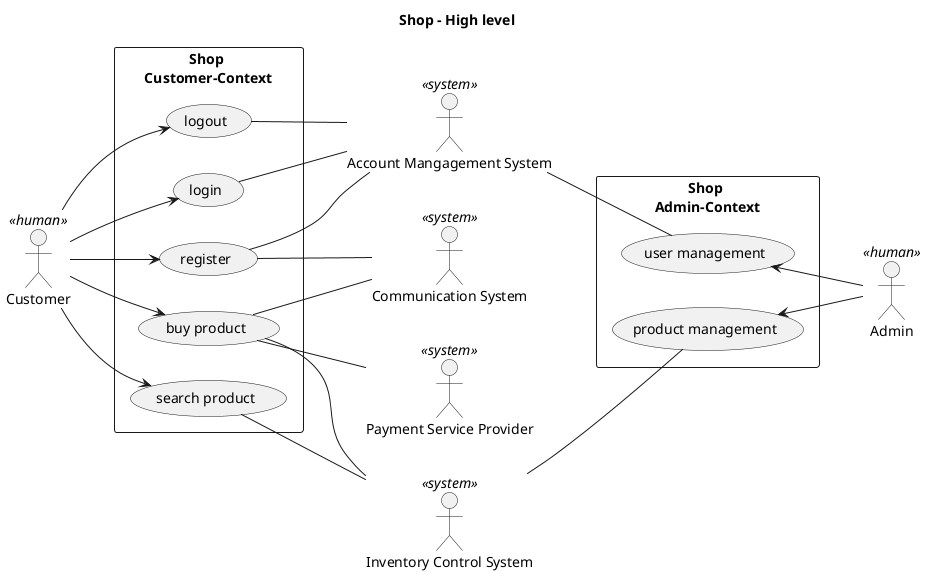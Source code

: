 @startuml

/'
%-------------------------------------------------------------------------------
% High Level
%-------------------------------------------------------------------------------
'/

/'frontmatter/preambel'/
title "Shop - High level"
left to right direction

/'actors'/
/'humans'/
actor "Customer" <<human>> as customer
actor "Admin" <<human>> as admin
/'systems'/
actor "Inventory Control System" <<system>> as ics
actor "Communication System" <<system>> as cs
actor "Account Mangagement System" <<system>> as ams
actor "Payment Service Provider" <<system>> as psp

/'system rectangle - highlevel'/
rectangle "Shop \nCustomer-Context" {
  /'usecases for intial actors'/
  customer --> (login)
  customer --> (logout)
  customer --> (register)
  customer --> (search product)
  customer --> (buy product)

  /'usecases secondary actors'/
  (login) -- ams
  (logout) -- ams
  (register) -- ams
  (register) -- cs
  (buy product) -- cs
  (buy product) -- ics
  (buy product) -- psp
  (search product) -- ics
}

rectangle "Shop \nAdmin-Context" {
  /'usecases for intial actors'/
  (product management) <-- admin
  (user management) <-- admin

  /'usecases secondary actors'/
  ams -- (user management)
  ics -- (product management)

}

/'
%-------------------------------------------------------------------------------
% Sub Level Auth
%-------------------------------------------------------------------------------
'/

/'frontmatter/preambel'/
newpage
title "Shop - Sub level (Auth)"
left to right direction

/'actors'/
/'humans'/
actor "Customer" <<human>> as customer

/'systems'/
actor "Account Mangagement System" <<system>> as ams
actor "Communication System" <<system>> as cs
actor "Payment Service Provider" <<system>> as psp

/'system rectangle - sublevel Auth'/
rectangle "Shop \n Customer-Context" {
  /'usecases for intial actors'/
  customer --> (login)
  customer --> (logout)
  customer --> (register)
   /'extended usecases'/
  (login) -- (view profile) :extends
  (view profile) -- (manage profile) :extends
  (manage profile) -- (delete profile) :extends
  (manage profile) -- (update profile) :extends
  (manage profile) -- (unsubscribe newsletter) :extends
  (manage profile) -- (add new payment-method) :extend
  (register) -- (subscribe newsletter) :extends
  /'included usecases'/
  (register) -- (double opt in) :include

  /'usecases for secondary actors'/
  (double opt in) -- cs
  (subscribe newsletter) -- cs
  (unsubscribe newsletter) -- cs
  (double opt in) -- ams
  (manage profile) -- ams
   /'TODO: reicht es aus wenn wenn der usecase manage profile mit dem ams verbunden ist ?'/
  (delete profile) -- ams
  (update profile) -- ams

  (add new payment-method) -- psp :verify
}


/'
%-------------------------------------------------------------------------------
% Sub Level Business Transaction
%-------------------------------------------------------------------------------
'/

/'frontmatter/preambel'/
newpage
title "Shop - Sub level (Business Transaction)"
left to right direction

/'actors'/
/'humans'/
actor "Customer" <<human>> as customer
/'systems'/
actor "Inventory Control System" <<system>> as ics
actor "Payment Service Provider" <<system>> as psp
actor "Communication System" <<system>> as cs


/'system rectangle - sublevel Business Transaction '/
rectangle "Shop \n Customer-Context"{
  /'usecases for intial actors'/
  customer --> (search product)
  (search product) -- (view product) :extend
  (view product) -- (put to basket) :extend
  (view product) -- (view feedbacks) :extend
  (view product) -- (put to wishlist) :extend
  customer --> (buy product)
  (buy product) -- (put to basket) :include
  (buy product) -- (checkout) :include
  (checkout) -- (select payment-method) :include

  (checkout) -- (write feedback) :extend
  (view feedbacks) -- (write feedback) : "assumes checkout"
  (checkout) -- (send confirmation) :include
  (checkout) -- (add new payment-method) :extend


  (send confirmation) -- cs
  (checkout) -- psp :verify
  (buy product) -- ics
  /'extended usecases'/
  /'included usecases'/
  /'usecases for secondary actors'/
}


@enduml
